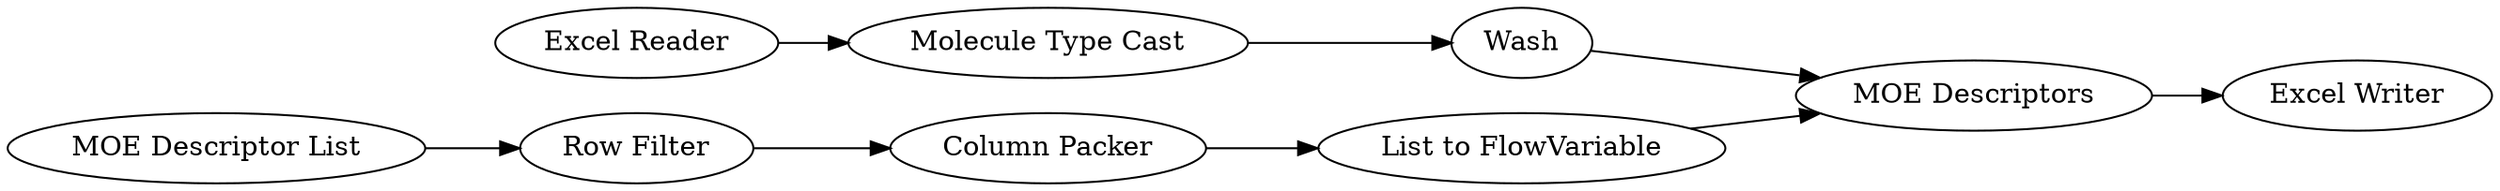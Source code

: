 digraph {
	7 -> 8
	10 -> 2
	3 -> 4
	5 -> 6
	8 -> 4
	2 -> 3
	6 -> 7
	4 -> 9
	5 [label="MOE Descriptor List"]
	7 [label="Column Packer"]
	9 [label="Excel Writer"]
	4 [label="MOE Descriptors"]
	6 [label="Row Filter"]
	8 [label="List to FlowVariable"]
	3 [label=Wash]
	2 [label="Molecule Type Cast"]
	10 [label="Excel Reader"]
	rankdir=LR
}
